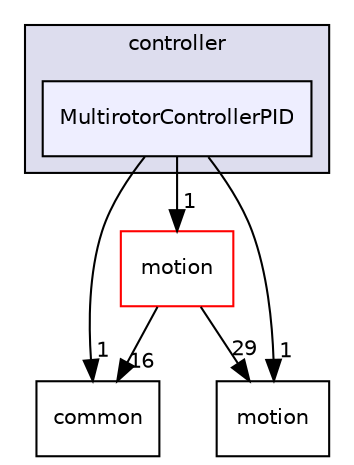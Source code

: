 digraph "/root/scrimmage/scrimmage/include/scrimmage/plugins/controller/MultirotorControllerPID" {
  compound=true
  node [ fontsize="10", fontname="Helvetica"];
  edge [ labelfontsize="10", labelfontname="Helvetica"];
  subgraph clusterdir_da9620d34cca5c42773312c818662e06 {
    graph [ bgcolor="#ddddee", pencolor="black", label="controller" fontname="Helvetica", fontsize="10", URL="dir_da9620d34cca5c42773312c818662e06.html"]
  dir_42ef05cec110449227ff9fbe557738f3 [shape=box, label="MultirotorControllerPID", style="filled", fillcolor="#eeeeff", pencolor="black", URL="dir_42ef05cec110449227ff9fbe557738f3.html"];
  }
  dir_accb3fd3c749527533ae278fdffb4d13 [shape=box label="motion" fillcolor="white" style="filled" color="red" URL="dir_accb3fd3c749527533ae278fdffb4d13.html"];
  dir_edb592701dc45cc21f3d1cc2e72efe9a [shape=box label="common" URL="dir_edb592701dc45cc21f3d1cc2e72efe9a.html"];
  dir_225ac9950e75cf8b57b2a00ffecc8137 [shape=box label="motion" URL="dir_225ac9950e75cf8b57b2a00ffecc8137.html"];
  dir_accb3fd3c749527533ae278fdffb4d13->dir_edb592701dc45cc21f3d1cc2e72efe9a [headlabel="16", labeldistance=1.5 headhref="dir_000107_000007.html"];
  dir_accb3fd3c749527533ae278fdffb4d13->dir_225ac9950e75cf8b57b2a00ffecc8137 [headlabel="29", labeldistance=1.5 headhref="dir_000107_000012.html"];
  dir_42ef05cec110449227ff9fbe557738f3->dir_accb3fd3c749527533ae278fdffb4d13 [headlabel="1", labeldistance=1.5 headhref="dir_000072_000107.html"];
  dir_42ef05cec110449227ff9fbe557738f3->dir_edb592701dc45cc21f3d1cc2e72efe9a [headlabel="1", labeldistance=1.5 headhref="dir_000072_000007.html"];
  dir_42ef05cec110449227ff9fbe557738f3->dir_225ac9950e75cf8b57b2a00ffecc8137 [headlabel="1", labeldistance=1.5 headhref="dir_000072_000012.html"];
}
